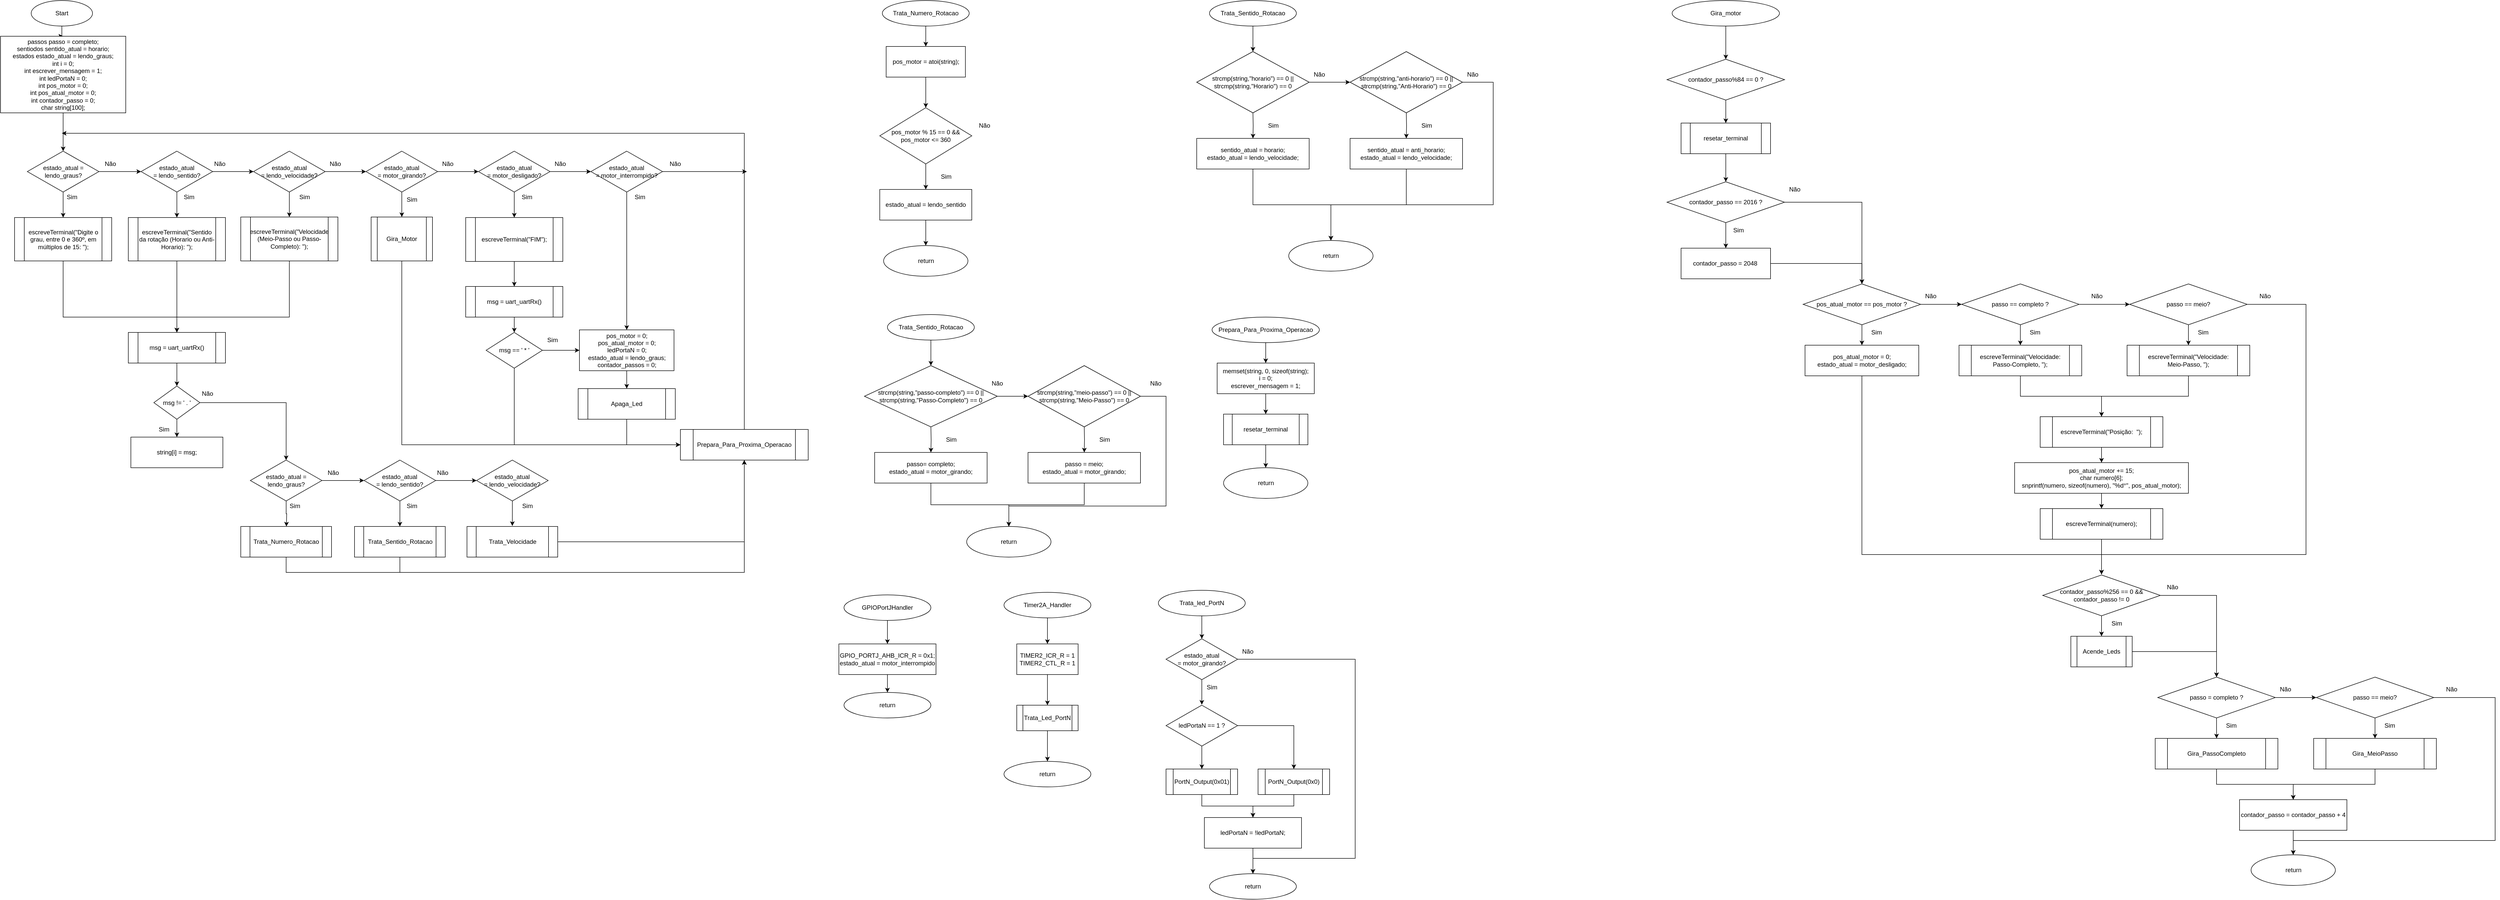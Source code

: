 <mxfile version="22.1.0" type="device">
  <diagram name="Página-1" id="-q08op6zAqQgA_jON4IM">
    <mxGraphModel dx="4097" dy="2166" grid="1" gridSize="10" guides="1" tooltips="1" connect="1" arrows="1" fold="1" page="1" pageScale="1" pageWidth="827" pageHeight="1169" math="0" shadow="0">
      <root>
        <mxCell id="0" />
        <mxCell id="1" parent="0" />
        <mxCell id="anslFAC0SlzDKVQuLz5E-30" value="" style="edgeStyle=orthogonalEdgeStyle;rounded=0;orthogonalLoop=1;jettySize=auto;html=1;" parent="1" source="anslFAC0SlzDKVQuLz5E-1" target="anslFAC0SlzDKVQuLz5E-29" edge="1">
          <mxGeometry relative="1" as="geometry" />
        </mxCell>
        <mxCell id="anslFAC0SlzDKVQuLz5E-1" value="Start" style="ellipse;whiteSpace=wrap;html=1;" parent="1" vertex="1">
          <mxGeometry x="80" y="10" width="120" height="50" as="geometry" />
        </mxCell>
        <mxCell id="anslFAC0SlzDKVQuLz5E-7" value="" style="edgeStyle=orthogonalEdgeStyle;rounded=0;orthogonalLoop=1;jettySize=auto;html=1;" parent="1" source="anslFAC0SlzDKVQuLz5E-4" target="anslFAC0SlzDKVQuLz5E-6" edge="1">
          <mxGeometry relative="1" as="geometry" />
        </mxCell>
        <mxCell id="anslFAC0SlzDKVQuLz5E-24" value="" style="edgeStyle=orthogonalEdgeStyle;rounded=0;orthogonalLoop=1;jettySize=auto;html=1;" parent="1" source="anslFAC0SlzDKVQuLz5E-4" target="anslFAC0SlzDKVQuLz5E-23" edge="1">
          <mxGeometry relative="1" as="geometry" />
        </mxCell>
        <mxCell id="anslFAC0SlzDKVQuLz5E-4" value="estado_atual = lendo_graus?" style="rhombus;whiteSpace=wrap;html=1;" parent="1" vertex="1">
          <mxGeometry x="72.5" y="305" width="140" height="80" as="geometry" />
        </mxCell>
        <mxCell id="anslFAC0SlzDKVQuLz5E-9" value="" style="edgeStyle=orthogonalEdgeStyle;rounded=0;orthogonalLoop=1;jettySize=auto;html=1;" parent="1" source="anslFAC0SlzDKVQuLz5E-6" target="anslFAC0SlzDKVQuLz5E-8" edge="1">
          <mxGeometry relative="1" as="geometry" />
        </mxCell>
        <mxCell id="anslFAC0SlzDKVQuLz5E-54" value="" style="edgeStyle=orthogonalEdgeStyle;rounded=0;orthogonalLoop=1;jettySize=auto;html=1;" parent="1" source="anslFAC0SlzDKVQuLz5E-6" target="anslFAC0SlzDKVQuLz5E-53" edge="1">
          <mxGeometry relative="1" as="geometry" />
        </mxCell>
        <mxCell id="anslFAC0SlzDKVQuLz5E-6" value="estado_atual =&amp;nbsp;lendo_sentido&lt;span style=&quot;background-color: initial;&quot;&gt;?&lt;/span&gt;" style="rhombus;whiteSpace=wrap;html=1;" parent="1" vertex="1">
          <mxGeometry x="295" y="305" width="140" height="80" as="geometry" />
        </mxCell>
        <mxCell id="anslFAC0SlzDKVQuLz5E-11" value="" style="edgeStyle=orthogonalEdgeStyle;rounded=0;orthogonalLoop=1;jettySize=auto;html=1;" parent="1" source="anslFAC0SlzDKVQuLz5E-8" target="anslFAC0SlzDKVQuLz5E-10" edge="1">
          <mxGeometry relative="1" as="geometry" />
        </mxCell>
        <mxCell id="anslFAC0SlzDKVQuLz5E-61" value="" style="edgeStyle=orthogonalEdgeStyle;rounded=0;orthogonalLoop=1;jettySize=auto;html=1;" parent="1" source="anslFAC0SlzDKVQuLz5E-8" target="anslFAC0SlzDKVQuLz5E-60" edge="1">
          <mxGeometry relative="1" as="geometry" />
        </mxCell>
        <mxCell id="anslFAC0SlzDKVQuLz5E-8" value="estado_atual =&amp;nbsp;lendo_velocidade&lt;span style=&quot;background-color: initial;&quot;&gt;?&lt;/span&gt;" style="rhombus;whiteSpace=wrap;html=1;" parent="1" vertex="1">
          <mxGeometry x="515" y="305" width="140" height="80" as="geometry" />
        </mxCell>
        <mxCell id="anslFAC0SlzDKVQuLz5E-13" value="" style="edgeStyle=orthogonalEdgeStyle;rounded=0;orthogonalLoop=1;jettySize=auto;html=1;" parent="1" source="anslFAC0SlzDKVQuLz5E-10" target="anslFAC0SlzDKVQuLz5E-12" edge="1">
          <mxGeometry relative="1" as="geometry" />
        </mxCell>
        <mxCell id="anslFAC0SlzDKVQuLz5E-87" value="" style="edgeStyle=orthogonalEdgeStyle;rounded=0;orthogonalLoop=1;jettySize=auto;html=1;" parent="1" source="anslFAC0SlzDKVQuLz5E-10" target="anslFAC0SlzDKVQuLz5E-86" edge="1">
          <mxGeometry relative="1" as="geometry" />
        </mxCell>
        <mxCell id="anslFAC0SlzDKVQuLz5E-10" value="estado_atual =&amp;nbsp;motor_girando&lt;span style=&quot;background-color: initial;&quot;&gt;?&lt;/span&gt;" style="rhombus;whiteSpace=wrap;html=1;" parent="1" vertex="1">
          <mxGeometry x="735" y="305" width="140" height="80" as="geometry" />
        </mxCell>
        <mxCell id="anslFAC0SlzDKVQuLz5E-15" value="" style="edgeStyle=orthogonalEdgeStyle;rounded=0;orthogonalLoop=1;jettySize=auto;html=1;" parent="1" source="anslFAC0SlzDKVQuLz5E-12" edge="1">
          <mxGeometry relative="1" as="geometry">
            <mxPoint x="1175" y="345" as="targetPoint" />
          </mxGeometry>
        </mxCell>
        <mxCell id="anslFAC0SlzDKVQuLz5E-89" value="" style="edgeStyle=orthogonalEdgeStyle;rounded=0;orthogonalLoop=1;jettySize=auto;html=1;" parent="1" source="anslFAC0SlzDKVQuLz5E-12" target="anslFAC0SlzDKVQuLz5E-88" edge="1">
          <mxGeometry relative="1" as="geometry" />
        </mxCell>
        <mxCell id="anslFAC0SlzDKVQuLz5E-12" value="estado_atual =&amp;nbsp;motor_desligado&lt;span style=&quot;background-color: initial;&quot;&gt;?&lt;/span&gt;" style="rhombus;whiteSpace=wrap;html=1;" parent="1" vertex="1">
          <mxGeometry x="955" y="305" width="140" height="80" as="geometry" />
        </mxCell>
        <mxCell id="anslFAC0SlzDKVQuLz5E-98" style="edgeStyle=orthogonalEdgeStyle;rounded=0;orthogonalLoop=1;jettySize=auto;html=1;entryX=0.5;entryY=0;entryDx=0;entryDy=0;" parent="1" source="anslFAC0SlzDKVQuLz5E-14" target="anslFAC0SlzDKVQuLz5E-96" edge="1">
          <mxGeometry relative="1" as="geometry" />
        </mxCell>
        <mxCell id="anslFAC0SlzDKVQuLz5E-122" style="edgeStyle=orthogonalEdgeStyle;rounded=0;orthogonalLoop=1;jettySize=auto;html=1;" parent="1" source="anslFAC0SlzDKVQuLz5E-14" edge="1">
          <mxGeometry relative="1" as="geometry">
            <mxPoint x="1480" y="345" as="targetPoint" />
          </mxGeometry>
        </mxCell>
        <mxCell id="anslFAC0SlzDKVQuLz5E-14" value="estado_atual =&amp;nbsp;motor_interrompido&lt;span style=&quot;background-color: initial;&quot;&gt;?&lt;/span&gt;" style="rhombus;whiteSpace=wrap;html=1;" parent="1" vertex="1">
          <mxGeometry x="1175" y="305" width="140" height="80" as="geometry" />
        </mxCell>
        <mxCell id="anslFAC0SlzDKVQuLz5E-16" value="Não" style="text;html=1;strokeColor=none;fillColor=none;align=center;verticalAlign=middle;whiteSpace=wrap;rounded=0;" parent="1" vertex="1">
          <mxGeometry x="205" y="315" width="60" height="30" as="geometry" />
        </mxCell>
        <mxCell id="anslFAC0SlzDKVQuLz5E-17" value="Não" style="text;html=1;strokeColor=none;fillColor=none;align=center;verticalAlign=middle;whiteSpace=wrap;rounded=0;" parent="1" vertex="1">
          <mxGeometry x="419" y="315" width="60" height="30" as="geometry" />
        </mxCell>
        <mxCell id="anslFAC0SlzDKVQuLz5E-18" value="Não" style="text;html=1;strokeColor=none;fillColor=none;align=center;verticalAlign=middle;whiteSpace=wrap;rounded=0;" parent="1" vertex="1">
          <mxGeometry x="645" y="315" width="60" height="30" as="geometry" />
        </mxCell>
        <mxCell id="anslFAC0SlzDKVQuLz5E-19" value="Não" style="text;html=1;strokeColor=none;fillColor=none;align=center;verticalAlign=middle;whiteSpace=wrap;rounded=0;" parent="1" vertex="1">
          <mxGeometry x="865" y="315" width="60" height="30" as="geometry" />
        </mxCell>
        <mxCell id="anslFAC0SlzDKVQuLz5E-20" value="Não" style="text;html=1;strokeColor=none;fillColor=none;align=center;verticalAlign=middle;whiteSpace=wrap;rounded=0;" parent="1" vertex="1">
          <mxGeometry x="1085" y="315" width="60" height="30" as="geometry" />
        </mxCell>
        <mxCell id="anslFAC0SlzDKVQuLz5E-59" style="edgeStyle=orthogonalEdgeStyle;rounded=0;orthogonalLoop=1;jettySize=auto;html=1;" parent="1" source="anslFAC0SlzDKVQuLz5E-23" target="anslFAC0SlzDKVQuLz5E-35" edge="1">
          <mxGeometry relative="1" as="geometry">
            <Array as="points">
              <mxPoint x="142" y="630" />
              <mxPoint x="365" y="630" />
            </Array>
          </mxGeometry>
        </mxCell>
        <mxCell id="anslFAC0SlzDKVQuLz5E-23" value="escreveTerminal(&quot;Digite o grau, entre 0 e 360º, em múltiplos de 15: &quot;);" style="shape=process;whiteSpace=wrap;html=1;backgroundOutline=1;" parent="1" vertex="1">
          <mxGeometry x="47.5" y="435" width="190" height="85" as="geometry" />
        </mxCell>
        <mxCell id="anslFAC0SlzDKVQuLz5E-28" value="" style="edgeStyle=orthogonalEdgeStyle;rounded=0;orthogonalLoop=1;jettySize=auto;html=1;" parent="1" source="anslFAC0SlzDKVQuLz5E-25" target="anslFAC0SlzDKVQuLz5E-27" edge="1">
          <mxGeometry relative="1" as="geometry" />
        </mxCell>
        <mxCell id="anslFAC0SlzDKVQuLz5E-64" value="" style="edgeStyle=orthogonalEdgeStyle;rounded=0;orthogonalLoop=1;jettySize=auto;html=1;entryX=0.5;entryY=0;entryDx=0;entryDy=0;" parent="1" source="anslFAC0SlzDKVQuLz5E-25" target="anslFAC0SlzDKVQuLz5E-69" edge="1">
          <mxGeometry relative="1" as="geometry">
            <mxPoint x="530.0" y="827.5" as="targetPoint" />
          </mxGeometry>
        </mxCell>
        <mxCell id="anslFAC0SlzDKVQuLz5E-25" value="msg != &#39; . &#39;" style="rhombus;whiteSpace=wrap;html=1;" parent="1" vertex="1">
          <mxGeometry x="320" y="765" width="90" height="65" as="geometry" />
        </mxCell>
        <mxCell id="anslFAC0SlzDKVQuLz5E-27" value="string[i] = msg;" style="whiteSpace=wrap;html=1;" parent="1" vertex="1">
          <mxGeometry x="275" y="865" width="180" height="60" as="geometry" />
        </mxCell>
        <mxCell id="anslFAC0SlzDKVQuLz5E-31" value="" style="edgeStyle=orthogonalEdgeStyle;rounded=0;orthogonalLoop=1;jettySize=auto;html=1;" parent="1" source="anslFAC0SlzDKVQuLz5E-29" target="anslFAC0SlzDKVQuLz5E-4" edge="1">
          <mxGeometry relative="1" as="geometry" />
        </mxCell>
        <mxCell id="anslFAC0SlzDKVQuLz5E-29" value="passos passo = completo;&lt;br&gt;sentiodos sentido_atual = horario;&lt;br&gt;estados estado_atual = lendo_graus;&lt;br&gt;int i = 0;&lt;br&gt;int escrever_mensagem = 1; &lt;br&gt;int ledPortaN = 0; &lt;br&gt;int pos_motor = 0; &lt;br&gt;int pos_atual_motor = 0; &lt;br&gt;int contador_passo = 0;&lt;br&gt;char string[100];" style="whiteSpace=wrap;html=1;" parent="1" vertex="1">
          <mxGeometry x="20" y="80" width="245" height="150" as="geometry" />
        </mxCell>
        <mxCell id="anslFAC0SlzDKVQuLz5E-37" value="" style="edgeStyle=orthogonalEdgeStyle;rounded=0;orthogonalLoop=1;jettySize=auto;html=1;" parent="1" source="anslFAC0SlzDKVQuLz5E-35" target="anslFAC0SlzDKVQuLz5E-25" edge="1">
          <mxGeometry relative="1" as="geometry" />
        </mxCell>
        <mxCell id="anslFAC0SlzDKVQuLz5E-35" value="msg = uart_uartRx()" style="shape=process;whiteSpace=wrap;html=1;backgroundOutline=1;" parent="1" vertex="1">
          <mxGeometry x="270" y="660" width="190" height="60" as="geometry" />
        </mxCell>
        <mxCell id="anslFAC0SlzDKVQuLz5E-38" value="Não" style="text;html=1;strokeColor=none;fillColor=none;align=center;verticalAlign=middle;whiteSpace=wrap;rounded=0;" parent="1" vertex="1">
          <mxGeometry x="395" y="765" width="60" height="30" as="geometry" />
        </mxCell>
        <mxCell id="anslFAC0SlzDKVQuLz5E-39" value="Sim" style="text;html=1;strokeColor=none;fillColor=none;align=center;verticalAlign=middle;whiteSpace=wrap;rounded=0;" parent="1" vertex="1">
          <mxGeometry x="310" y="835" width="60" height="30" as="geometry" />
        </mxCell>
        <mxCell id="anslFAC0SlzDKVQuLz5E-40" value="Sim" style="text;html=1;strokeColor=none;fillColor=none;align=center;verticalAlign=middle;whiteSpace=wrap;rounded=0;" parent="1" vertex="1">
          <mxGeometry x="130" y="380" width="60" height="30" as="geometry" />
        </mxCell>
        <mxCell id="anslFAC0SlzDKVQuLz5E-58" value="" style="edgeStyle=orthogonalEdgeStyle;rounded=0;orthogonalLoop=1;jettySize=auto;html=1;" parent="1" source="anslFAC0SlzDKVQuLz5E-53" target="anslFAC0SlzDKVQuLz5E-35" edge="1">
          <mxGeometry relative="1" as="geometry" />
        </mxCell>
        <mxCell id="anslFAC0SlzDKVQuLz5E-53" value="escreveTerminal(&quot;Sentido da rotação (Horario ou Anti-Horario): &quot;);" style="shape=process;whiteSpace=wrap;html=1;backgroundOutline=1;" parent="1" vertex="1">
          <mxGeometry x="270" y="435" width="190" height="85" as="geometry" />
        </mxCell>
        <mxCell id="anslFAC0SlzDKVQuLz5E-62" style="edgeStyle=orthogonalEdgeStyle;rounded=0;orthogonalLoop=1;jettySize=auto;html=1;entryX=0.5;entryY=0;entryDx=0;entryDy=0;" parent="1" source="anslFAC0SlzDKVQuLz5E-60" target="anslFAC0SlzDKVQuLz5E-35" edge="1">
          <mxGeometry relative="1" as="geometry">
            <Array as="points">
              <mxPoint x="585" y="630" />
              <mxPoint x="365" y="630" />
            </Array>
          </mxGeometry>
        </mxCell>
        <mxCell id="anslFAC0SlzDKVQuLz5E-60" value="escreveTerminal(&quot;Velocidade (Meio-Passo ou Passo-Completo): &quot;);" style="shape=process;whiteSpace=wrap;html=1;backgroundOutline=1;" parent="1" vertex="1">
          <mxGeometry x="490" y="434" width="190" height="86" as="geometry" />
        </mxCell>
        <mxCell id="anslFAC0SlzDKVQuLz5E-65" value="Sim" style="text;html=1;strokeColor=none;fillColor=none;align=center;verticalAlign=middle;whiteSpace=wrap;rounded=0;" parent="1" vertex="1">
          <mxGeometry x="359" y="380" width="60" height="30" as="geometry" />
        </mxCell>
        <mxCell id="anslFAC0SlzDKVQuLz5E-66" value="Sim" style="text;html=1;strokeColor=none;fillColor=none;align=center;verticalAlign=middle;whiteSpace=wrap;rounded=0;" parent="1" vertex="1">
          <mxGeometry x="585" y="380" width="60" height="30" as="geometry" />
        </mxCell>
        <mxCell id="anslFAC0SlzDKVQuLz5E-67" value="" style="edgeStyle=orthogonalEdgeStyle;rounded=0;orthogonalLoop=1;jettySize=auto;html=1;" parent="1" source="anslFAC0SlzDKVQuLz5E-69" target="anslFAC0SlzDKVQuLz5E-72" edge="1">
          <mxGeometry relative="1" as="geometry" />
        </mxCell>
        <mxCell id="anslFAC0SlzDKVQuLz5E-68" value="" style="edgeStyle=orthogonalEdgeStyle;rounded=0;orthogonalLoop=1;jettySize=auto;html=1;" parent="1" source="anslFAC0SlzDKVQuLz5E-69" edge="1">
          <mxGeometry relative="1" as="geometry">
            <mxPoint x="579.25" y="1040" as="targetPoint" />
          </mxGeometry>
        </mxCell>
        <mxCell id="anslFAC0SlzDKVQuLz5E-69" value="estado_atual = lendo_graus?" style="rhombus;whiteSpace=wrap;html=1;" parent="1" vertex="1">
          <mxGeometry x="508.75" y="910" width="140" height="80" as="geometry" />
        </mxCell>
        <mxCell id="anslFAC0SlzDKVQuLz5E-70" value="" style="edgeStyle=orthogonalEdgeStyle;rounded=0;orthogonalLoop=1;jettySize=auto;html=1;" parent="1" source="anslFAC0SlzDKVQuLz5E-72" target="anslFAC0SlzDKVQuLz5E-75" edge="1">
          <mxGeometry relative="1" as="geometry" />
        </mxCell>
        <mxCell id="anslFAC0SlzDKVQuLz5E-71" value="" style="edgeStyle=orthogonalEdgeStyle;rounded=0;orthogonalLoop=1;jettySize=auto;html=1;" parent="1" source="anslFAC0SlzDKVQuLz5E-72" edge="1">
          <mxGeometry relative="1" as="geometry">
            <mxPoint x="801.25" y="1040" as="targetPoint" />
          </mxGeometry>
        </mxCell>
        <mxCell id="anslFAC0SlzDKVQuLz5E-72" value="estado_atual =&amp;nbsp;lendo_sentido&lt;span style=&quot;background-color: initial;&quot;&gt;?&lt;/span&gt;" style="rhombus;whiteSpace=wrap;html=1;" parent="1" vertex="1">
          <mxGeometry x="731.25" y="910" width="140" height="80" as="geometry" />
        </mxCell>
        <mxCell id="anslFAC0SlzDKVQuLz5E-74" value="" style="edgeStyle=orthogonalEdgeStyle;rounded=0;orthogonalLoop=1;jettySize=auto;html=1;" parent="1" source="anslFAC0SlzDKVQuLz5E-75" edge="1">
          <mxGeometry relative="1" as="geometry">
            <mxPoint x="1021.25" y="1039" as="targetPoint" />
          </mxGeometry>
        </mxCell>
        <mxCell id="anslFAC0SlzDKVQuLz5E-75" value="estado_atual =&amp;nbsp;lendo_velocidade&lt;span style=&quot;background-color: initial;&quot;&gt;?&lt;/span&gt;" style="rhombus;whiteSpace=wrap;html=1;" parent="1" vertex="1">
          <mxGeometry x="951.25" y="910" width="140" height="80" as="geometry" />
        </mxCell>
        <mxCell id="anslFAC0SlzDKVQuLz5E-76" value="Não" style="text;html=1;strokeColor=none;fillColor=none;align=center;verticalAlign=middle;whiteSpace=wrap;rounded=0;" parent="1" vertex="1">
          <mxGeometry x="641.25" y="920" width="60" height="30" as="geometry" />
        </mxCell>
        <mxCell id="anslFAC0SlzDKVQuLz5E-77" value="Não" style="text;html=1;strokeColor=none;fillColor=none;align=center;verticalAlign=middle;whiteSpace=wrap;rounded=0;" parent="1" vertex="1">
          <mxGeometry x="855.25" y="920" width="60" height="30" as="geometry" />
        </mxCell>
        <mxCell id="anslFAC0SlzDKVQuLz5E-79" value="Sim" style="text;html=1;strokeColor=none;fillColor=none;align=center;verticalAlign=middle;whiteSpace=wrap;rounded=0;" parent="1" vertex="1">
          <mxGeometry x="566.25" y="985" width="60" height="30" as="geometry" />
        </mxCell>
        <mxCell id="anslFAC0SlzDKVQuLz5E-80" value="Sim" style="text;html=1;strokeColor=none;fillColor=none;align=center;verticalAlign=middle;whiteSpace=wrap;rounded=0;" parent="1" vertex="1">
          <mxGeometry x="795.25" y="985" width="60" height="30" as="geometry" />
        </mxCell>
        <mxCell id="anslFAC0SlzDKVQuLz5E-81" value="Sim" style="text;html=1;strokeColor=none;fillColor=none;align=center;verticalAlign=middle;whiteSpace=wrap;rounded=0;" parent="1" vertex="1">
          <mxGeometry x="1021.25" y="985" width="60" height="30" as="geometry" />
        </mxCell>
        <mxCell id="anslFAC0SlzDKVQuLz5E-109" style="edgeStyle=orthogonalEdgeStyle;rounded=0;orthogonalLoop=1;jettySize=auto;html=1;entryX=0.5;entryY=1;entryDx=0;entryDy=0;" parent="1" source="anslFAC0SlzDKVQuLz5E-83" target="anslFAC0SlzDKVQuLz5E-101" edge="1">
          <mxGeometry relative="1" as="geometry">
            <Array as="points">
              <mxPoint x="579" y="1130" />
              <mxPoint x="1475" y="1130" />
            </Array>
          </mxGeometry>
        </mxCell>
        <mxCell id="anslFAC0SlzDKVQuLz5E-83" value="Trata_Numero_Rotacao" style="shape=process;whiteSpace=wrap;html=1;backgroundOutline=1;" parent="1" vertex="1">
          <mxGeometry x="490" y="1040" width="177.5" height="60" as="geometry" />
        </mxCell>
        <mxCell id="anslFAC0SlzDKVQuLz5E-107" style="edgeStyle=orthogonalEdgeStyle;rounded=0;orthogonalLoop=1;jettySize=auto;html=1;entryX=0.5;entryY=1;entryDx=0;entryDy=0;" parent="1" source="anslFAC0SlzDKVQuLz5E-84" target="anslFAC0SlzDKVQuLz5E-101" edge="1">
          <mxGeometry relative="1" as="geometry">
            <Array as="points">
              <mxPoint x="801" y="1130" />
              <mxPoint x="1475" y="1130" />
            </Array>
          </mxGeometry>
        </mxCell>
        <mxCell id="anslFAC0SlzDKVQuLz5E-84" value="Trata_Sentido_Rotacao" style="shape=process;whiteSpace=wrap;html=1;backgroundOutline=1;" parent="1" vertex="1">
          <mxGeometry x="712.5" y="1040" width="177.5" height="60" as="geometry" />
        </mxCell>
        <mxCell id="anslFAC0SlzDKVQuLz5E-106" style="edgeStyle=orthogonalEdgeStyle;rounded=0;orthogonalLoop=1;jettySize=auto;html=1;entryX=0.5;entryY=1;entryDx=0;entryDy=0;" parent="1" source="anslFAC0SlzDKVQuLz5E-85" target="anslFAC0SlzDKVQuLz5E-101" edge="1">
          <mxGeometry relative="1" as="geometry">
            <Array as="points">
              <mxPoint x="1475" y="1070" />
            </Array>
          </mxGeometry>
        </mxCell>
        <mxCell id="anslFAC0SlzDKVQuLz5E-85" value="Trata_Velocidade" style="shape=process;whiteSpace=wrap;html=1;backgroundOutline=1;" parent="1" vertex="1">
          <mxGeometry x="932.5" y="1040" width="177.5" height="60" as="geometry" />
        </mxCell>
        <mxCell id="anslFAC0SlzDKVQuLz5E-165" style="edgeStyle=orthogonalEdgeStyle;rounded=0;orthogonalLoop=1;jettySize=auto;html=1;entryX=0;entryY=0.5;entryDx=0;entryDy=0;" parent="1" source="anslFAC0SlzDKVQuLz5E-86" target="anslFAC0SlzDKVQuLz5E-101" edge="1">
          <mxGeometry relative="1" as="geometry">
            <Array as="points">
              <mxPoint x="805" y="880" />
            </Array>
          </mxGeometry>
        </mxCell>
        <mxCell id="anslFAC0SlzDKVQuLz5E-86" value="Gira_Motor" style="shape=process;whiteSpace=wrap;html=1;backgroundOutline=1;" parent="1" vertex="1">
          <mxGeometry x="745" y="434" width="120" height="86" as="geometry" />
        </mxCell>
        <mxCell id="anslFAC0SlzDKVQuLz5E-91" value="" style="edgeStyle=orthogonalEdgeStyle;rounded=0;orthogonalLoop=1;jettySize=auto;html=1;entryX=0.5;entryY=0;entryDx=0;entryDy=0;" parent="1" source="anslFAC0SlzDKVQuLz5E-88" target="anslFAC0SlzDKVQuLz5E-92" edge="1">
          <mxGeometry relative="1" as="geometry">
            <mxPoint x="1025.0" y="560" as="targetPoint" />
          </mxGeometry>
        </mxCell>
        <mxCell id="anslFAC0SlzDKVQuLz5E-88" value="escreveTerminal(&quot;FIM&quot;);" style="shape=process;whiteSpace=wrap;html=1;backgroundOutline=1;" parent="1" vertex="1">
          <mxGeometry x="930" y="435" width="190" height="86" as="geometry" />
        </mxCell>
        <mxCell id="anslFAC0SlzDKVQuLz5E-95" value="" style="edgeStyle=orthogonalEdgeStyle;rounded=0;orthogonalLoop=1;jettySize=auto;html=1;" parent="1" source="anslFAC0SlzDKVQuLz5E-92" target="anslFAC0SlzDKVQuLz5E-94" edge="1">
          <mxGeometry relative="1" as="geometry" />
        </mxCell>
        <mxCell id="anslFAC0SlzDKVQuLz5E-92" value="msg = uart_uartRx()" style="shape=process;whiteSpace=wrap;html=1;backgroundOutline=1;" parent="1" vertex="1">
          <mxGeometry x="930" y="570" width="190" height="60" as="geometry" />
        </mxCell>
        <mxCell id="anslFAC0SlzDKVQuLz5E-97" value="" style="edgeStyle=orthogonalEdgeStyle;rounded=0;orthogonalLoop=1;jettySize=auto;html=1;" parent="1" source="anslFAC0SlzDKVQuLz5E-94" target="anslFAC0SlzDKVQuLz5E-96" edge="1">
          <mxGeometry relative="1" as="geometry" />
        </mxCell>
        <mxCell id="anslFAC0SlzDKVQuLz5E-164" style="edgeStyle=orthogonalEdgeStyle;rounded=0;orthogonalLoop=1;jettySize=auto;html=1;entryX=0;entryY=0.5;entryDx=0;entryDy=0;" parent="1" source="anslFAC0SlzDKVQuLz5E-94" target="anslFAC0SlzDKVQuLz5E-101" edge="1">
          <mxGeometry relative="1" as="geometry">
            <Array as="points">
              <mxPoint x="1025" y="880" />
            </Array>
          </mxGeometry>
        </mxCell>
        <mxCell id="anslFAC0SlzDKVQuLz5E-94" value="msg == &#39; * &#39;" style="rhombus;whiteSpace=wrap;html=1;" parent="1" vertex="1">
          <mxGeometry x="970" y="660" width="110" height="70" as="geometry" />
        </mxCell>
        <mxCell id="anslFAC0SlzDKVQuLz5E-100" value="" style="edgeStyle=orthogonalEdgeStyle;rounded=0;orthogonalLoop=1;jettySize=auto;html=1;" parent="1" source="anslFAC0SlzDKVQuLz5E-96" target="anslFAC0SlzDKVQuLz5E-99" edge="1">
          <mxGeometry relative="1" as="geometry" />
        </mxCell>
        <mxCell id="anslFAC0SlzDKVQuLz5E-96" value="pos_motor = 0;&lt;br&gt;pos_atual_motor = 0;&lt;br&gt;ledPortaN = 0;&lt;br&gt;estado_atual = lendo_graus;&lt;br&gt;contador_passos = 0;" style="whiteSpace=wrap;html=1;" parent="1" vertex="1">
          <mxGeometry x="1152.5" y="655" width="185" height="80" as="geometry" />
        </mxCell>
        <mxCell id="anslFAC0SlzDKVQuLz5E-102" value="" style="edgeStyle=orthogonalEdgeStyle;rounded=0;orthogonalLoop=1;jettySize=auto;html=1;" parent="1" source="anslFAC0SlzDKVQuLz5E-99" target="anslFAC0SlzDKVQuLz5E-101" edge="1">
          <mxGeometry relative="1" as="geometry">
            <Array as="points">
              <mxPoint x="1245" y="880" />
            </Array>
          </mxGeometry>
        </mxCell>
        <mxCell id="anslFAC0SlzDKVQuLz5E-99" value="Apaga_Led" style="shape=process;whiteSpace=wrap;html=1;backgroundOutline=1;" parent="1" vertex="1">
          <mxGeometry x="1150" y="770" width="190" height="60" as="geometry" />
        </mxCell>
        <mxCell id="anslFAC0SlzDKVQuLz5E-105" style="edgeStyle=orthogonalEdgeStyle;rounded=0;orthogonalLoop=1;jettySize=auto;html=1;exitX=0.5;exitY=0;exitDx=0;exitDy=0;" parent="1" source="anslFAC0SlzDKVQuLz5E-101" edge="1">
          <mxGeometry relative="1" as="geometry">
            <mxPoint x="140" y="270" as="targetPoint" />
            <Array as="points">
              <mxPoint x="1475" y="270" />
            </Array>
          </mxGeometry>
        </mxCell>
        <mxCell id="anslFAC0SlzDKVQuLz5E-101" value="Prepara_Para_Proxima_Operacao" style="shape=process;whiteSpace=wrap;html=1;backgroundOutline=1;" parent="1" vertex="1">
          <mxGeometry x="1350" y="850" width="250" height="60" as="geometry" />
        </mxCell>
        <mxCell id="anslFAC0SlzDKVQuLz5E-118" value="" style="edgeStyle=orthogonalEdgeStyle;rounded=0;orthogonalLoop=1;jettySize=auto;html=1;" parent="1" source="anslFAC0SlzDKVQuLz5E-110" target="anslFAC0SlzDKVQuLz5E-117" edge="1">
          <mxGeometry relative="1" as="geometry" />
        </mxCell>
        <mxCell id="anslFAC0SlzDKVQuLz5E-110" value="Trata_Numero_Rotacao" style="ellipse;whiteSpace=wrap;html=1;" parent="1" vertex="1">
          <mxGeometry x="1745" y="10" width="170" height="50" as="geometry" />
        </mxCell>
        <mxCell id="anslFAC0SlzDKVQuLz5E-112" value="Sim" style="text;html=1;strokeColor=none;fillColor=none;align=center;verticalAlign=middle;whiteSpace=wrap;rounded=0;" parent="1" vertex="1">
          <mxGeometry x="795.25" y="385" width="60" height="30" as="geometry" />
        </mxCell>
        <mxCell id="anslFAC0SlzDKVQuLz5E-113" value="Sim" style="text;html=1;strokeColor=none;fillColor=none;align=center;verticalAlign=middle;whiteSpace=wrap;rounded=0;" parent="1" vertex="1">
          <mxGeometry x="1020" y="380" width="60" height="30" as="geometry" />
        </mxCell>
        <mxCell id="anslFAC0SlzDKVQuLz5E-114" value="Sim" style="text;html=1;strokeColor=none;fillColor=none;align=center;verticalAlign=middle;whiteSpace=wrap;rounded=0;" parent="1" vertex="1">
          <mxGeometry x="1070" y="660" width="60" height="30" as="geometry" />
        </mxCell>
        <mxCell id="anslFAC0SlzDKVQuLz5E-131" style="edgeStyle=orthogonalEdgeStyle;rounded=0;orthogonalLoop=1;jettySize=auto;html=1;entryX=0.5;entryY=0;entryDx=0;entryDy=0;" parent="1" source="anslFAC0SlzDKVQuLz5E-117" target="anslFAC0SlzDKVQuLz5E-126" edge="1">
          <mxGeometry relative="1" as="geometry" />
        </mxCell>
        <mxCell id="anslFAC0SlzDKVQuLz5E-117" value="pos_motor = atoi(string);" style="whiteSpace=wrap;html=1;" parent="1" vertex="1">
          <mxGeometry x="1752.5" y="100" width="155" height="60" as="geometry" />
        </mxCell>
        <mxCell id="anslFAC0SlzDKVQuLz5E-119" value="Sim" style="text;html=1;strokeColor=none;fillColor=none;align=center;verticalAlign=middle;whiteSpace=wrap;rounded=0;" parent="1" vertex="1">
          <mxGeometry x="1241" y="380" width="60" height="30" as="geometry" />
        </mxCell>
        <mxCell id="anslFAC0SlzDKVQuLz5E-123" value="Não" style="text;html=1;strokeColor=none;fillColor=none;align=center;verticalAlign=middle;whiteSpace=wrap;rounded=0;" parent="1" vertex="1">
          <mxGeometry x="1310" y="315" width="60" height="30" as="geometry" />
        </mxCell>
        <mxCell id="anslFAC0SlzDKVQuLz5E-135" value="" style="edgeStyle=orthogonalEdgeStyle;rounded=0;orthogonalLoop=1;jettySize=auto;html=1;" parent="1" source="anslFAC0SlzDKVQuLz5E-126" target="anslFAC0SlzDKVQuLz5E-134" edge="1">
          <mxGeometry relative="1" as="geometry" />
        </mxCell>
        <mxCell id="anslFAC0SlzDKVQuLz5E-126" value="pos_motor % 15 == 0 &amp;amp;&amp;amp; pos_motor &amp;lt;= 360" style="rhombus;whiteSpace=wrap;html=1;" parent="1" vertex="1">
          <mxGeometry x="1740" y="220" width="180" height="110" as="geometry" />
        </mxCell>
        <mxCell id="anslFAC0SlzDKVQuLz5E-127" value="Não" style="text;html=1;strokeColor=none;fillColor=none;align=center;verticalAlign=middle;whiteSpace=wrap;rounded=0;" parent="1" vertex="1">
          <mxGeometry x="1915" y="240" width="60" height="30" as="geometry" />
        </mxCell>
        <mxCell id="anslFAC0SlzDKVQuLz5E-128" value="Sim" style="text;html=1;strokeColor=none;fillColor=none;align=center;verticalAlign=middle;whiteSpace=wrap;rounded=0;" parent="1" vertex="1">
          <mxGeometry x="1840" y="340" width="60" height="30" as="geometry" />
        </mxCell>
        <mxCell id="anslFAC0SlzDKVQuLz5E-169" value="" style="edgeStyle=orthogonalEdgeStyle;rounded=0;orthogonalLoop=1;jettySize=auto;html=1;" parent="1" source="anslFAC0SlzDKVQuLz5E-134" target="anslFAC0SlzDKVQuLz5E-168" edge="1">
          <mxGeometry relative="1" as="geometry" />
        </mxCell>
        <mxCell id="anslFAC0SlzDKVQuLz5E-134" value="estado_atual = lendo_sentido" style="whiteSpace=wrap;html=1;" parent="1" vertex="1">
          <mxGeometry x="1740" y="380" width="180" height="60" as="geometry" />
        </mxCell>
        <mxCell id="anslFAC0SlzDKVQuLz5E-151" value="" style="edgeStyle=orthogonalEdgeStyle;rounded=0;orthogonalLoop=1;jettySize=auto;html=1;" parent="1" source="anslFAC0SlzDKVQuLz5E-140" target="anslFAC0SlzDKVQuLz5E-145" edge="1">
          <mxGeometry relative="1" as="geometry" />
        </mxCell>
        <mxCell id="anslFAC0SlzDKVQuLz5E-140" value="Trata_Sentido_Rotacao" style="ellipse;whiteSpace=wrap;html=1;" parent="1" vertex="1">
          <mxGeometry x="2385" y="10" width="170" height="50" as="geometry" />
        </mxCell>
        <mxCell id="anslFAC0SlzDKVQuLz5E-153" value="" style="edgeStyle=orthogonalEdgeStyle;rounded=0;orthogonalLoop=1;jettySize=auto;html=1;" parent="1" source="anslFAC0SlzDKVQuLz5E-145" target="anslFAC0SlzDKVQuLz5E-152" edge="1">
          <mxGeometry relative="1" as="geometry" />
        </mxCell>
        <mxCell id="anslFAC0SlzDKVQuLz5E-145" value="strcmp(string,&quot;horario&quot;) == 0 || strcmp(string,&quot;Horario&quot;) == 0" style="rhombus;whiteSpace=wrap;html=1;" parent="1" vertex="1">
          <mxGeometry x="2360" y="110" width="220" height="120" as="geometry" />
        </mxCell>
        <mxCell id="anslFAC0SlzDKVQuLz5E-146" value="Não" style="text;html=1;strokeColor=none;fillColor=none;align=center;verticalAlign=middle;whiteSpace=wrap;rounded=0;" parent="1" vertex="1">
          <mxGeometry x="2570" y="140" width="60" height="30" as="geometry" />
        </mxCell>
        <mxCell id="anslFAC0SlzDKVQuLz5E-191" style="edgeStyle=orthogonalEdgeStyle;rounded=0;orthogonalLoop=1;jettySize=auto;html=1;entryX=0.5;entryY=0;entryDx=0;entryDy=0;" parent="1" source="anslFAC0SlzDKVQuLz5E-152" target="anslFAC0SlzDKVQuLz5E-170" edge="1">
          <mxGeometry relative="1" as="geometry">
            <Array as="points">
              <mxPoint x="2940" y="170" />
              <mxPoint x="2940" y="410" />
              <mxPoint x="2622" y="410" />
            </Array>
          </mxGeometry>
        </mxCell>
        <mxCell id="anslFAC0SlzDKVQuLz5E-152" value="strcmp(string,&quot;anti-horario&quot;) == 0 || strcmp(string,&quot;Anti-Horario&quot;) == 0" style="rhombus;whiteSpace=wrap;html=1;" parent="1" vertex="1">
          <mxGeometry x="2660" y="110" width="220" height="120" as="geometry" />
        </mxCell>
        <mxCell id="anslFAC0SlzDKVQuLz5E-154" value="" style="edgeStyle=orthogonalEdgeStyle;rounded=0;orthogonalLoop=1;jettySize=auto;html=1;" parent="1" target="anslFAC0SlzDKVQuLz5E-157" edge="1">
          <mxGeometry relative="1" as="geometry">
            <mxPoint x="2470" y="230" as="sourcePoint" />
          </mxGeometry>
        </mxCell>
        <mxCell id="anslFAC0SlzDKVQuLz5E-155" value="Sim" style="text;html=1;strokeColor=none;fillColor=none;align=center;verticalAlign=middle;whiteSpace=wrap;rounded=0;" parent="1" vertex="1">
          <mxGeometry x="2480" y="240" width="60" height="30" as="geometry" />
        </mxCell>
        <mxCell id="anslFAC0SlzDKVQuLz5E-171" value="" style="edgeStyle=orthogonalEdgeStyle;rounded=0;orthogonalLoop=1;jettySize=auto;html=1;" parent="1" source="anslFAC0SlzDKVQuLz5E-157" target="anslFAC0SlzDKVQuLz5E-170" edge="1">
          <mxGeometry relative="1" as="geometry" />
        </mxCell>
        <mxCell id="anslFAC0SlzDKVQuLz5E-157" value="sentido_atual = horario;&lt;br&gt;estado_atual = lendo_velocidade;" style="whiteSpace=wrap;html=1;" parent="1" vertex="1">
          <mxGeometry x="2360" y="280" width="220" height="60" as="geometry" />
        </mxCell>
        <mxCell id="anslFAC0SlzDKVQuLz5E-159" value="" style="edgeStyle=orthogonalEdgeStyle;rounded=0;orthogonalLoop=1;jettySize=auto;html=1;" parent="1" target="anslFAC0SlzDKVQuLz5E-162" edge="1">
          <mxGeometry relative="1" as="geometry">
            <mxPoint x="2770" y="230" as="sourcePoint" />
          </mxGeometry>
        </mxCell>
        <mxCell id="anslFAC0SlzDKVQuLz5E-160" value="Sim" style="text;html=1;strokeColor=none;fillColor=none;align=center;verticalAlign=middle;whiteSpace=wrap;rounded=0;" parent="1" vertex="1">
          <mxGeometry x="2780" y="240" width="60" height="30" as="geometry" />
        </mxCell>
        <mxCell id="anslFAC0SlzDKVQuLz5E-173" style="edgeStyle=orthogonalEdgeStyle;rounded=0;orthogonalLoop=1;jettySize=auto;html=1;" parent="1" source="anslFAC0SlzDKVQuLz5E-162" target="anslFAC0SlzDKVQuLz5E-170" edge="1">
          <mxGeometry relative="1" as="geometry" />
        </mxCell>
        <mxCell id="anslFAC0SlzDKVQuLz5E-162" value="sentido_atual = anti_horario;&lt;br&gt;estado_atual = lendo_velocidade;" style="whiteSpace=wrap;html=1;" parent="1" vertex="1">
          <mxGeometry x="2660" y="280" width="220" height="60" as="geometry" />
        </mxCell>
        <mxCell id="anslFAC0SlzDKVQuLz5E-168" value="return" style="ellipse;whiteSpace=wrap;html=1;" parent="1" vertex="1">
          <mxGeometry x="1747.5" y="490" width="165" height="60" as="geometry" />
        </mxCell>
        <mxCell id="anslFAC0SlzDKVQuLz5E-170" value="return" style="ellipse;whiteSpace=wrap;html=1;" parent="1" vertex="1">
          <mxGeometry x="2540" y="480" width="165" height="60" as="geometry" />
        </mxCell>
        <mxCell id="anslFAC0SlzDKVQuLz5E-174" value="" style="edgeStyle=orthogonalEdgeStyle;rounded=0;orthogonalLoop=1;jettySize=auto;html=1;" parent="1" source="anslFAC0SlzDKVQuLz5E-175" target="anslFAC0SlzDKVQuLz5E-177" edge="1">
          <mxGeometry relative="1" as="geometry" />
        </mxCell>
        <mxCell id="anslFAC0SlzDKVQuLz5E-175" value="Trata_Sentido_Rotacao" style="ellipse;whiteSpace=wrap;html=1;" parent="1" vertex="1">
          <mxGeometry x="1755" y="625" width="170" height="50" as="geometry" />
        </mxCell>
        <mxCell id="anslFAC0SlzDKVQuLz5E-176" value="" style="edgeStyle=orthogonalEdgeStyle;rounded=0;orthogonalLoop=1;jettySize=auto;html=1;" parent="1" source="anslFAC0SlzDKVQuLz5E-177" target="anslFAC0SlzDKVQuLz5E-179" edge="1">
          <mxGeometry relative="1" as="geometry" />
        </mxCell>
        <mxCell id="anslFAC0SlzDKVQuLz5E-177" value="strcmp(string,&quot;passo-completo&lt;span style=&quot;background-color: initial;&quot;&gt;&quot;) == 0 || strcmp(string,&quot;Passo-Completo&quot;) == 0&lt;/span&gt;" style="rhombus;whiteSpace=wrap;html=1;" parent="1" vertex="1">
          <mxGeometry x="1710" y="725" width="260" height="120" as="geometry" />
        </mxCell>
        <mxCell id="anslFAC0SlzDKVQuLz5E-178" value="Não" style="text;html=1;strokeColor=none;fillColor=none;align=center;verticalAlign=middle;whiteSpace=wrap;rounded=0;" parent="1" vertex="1">
          <mxGeometry x="1940" y="745" width="60" height="30" as="geometry" />
        </mxCell>
        <mxCell id="anslFAC0SlzDKVQuLz5E-190" style="edgeStyle=orthogonalEdgeStyle;rounded=0;orthogonalLoop=1;jettySize=auto;html=1;entryX=0.5;entryY=0;entryDx=0;entryDy=0;" parent="1" source="anslFAC0SlzDKVQuLz5E-179" target="anslFAC0SlzDKVQuLz5E-188" edge="1">
          <mxGeometry relative="1" as="geometry">
            <Array as="points">
              <mxPoint x="2300" y="785" />
              <mxPoint x="2300" y="1000" />
              <mxPoint x="1993" y="1000" />
            </Array>
          </mxGeometry>
        </mxCell>
        <mxCell id="anslFAC0SlzDKVQuLz5E-179" value="strcmp(string,&quot;meio-passo&quot;) == 0 || strcmp(string,&quot;Meio-Passo&quot;) == 0" style="rhombus;whiteSpace=wrap;html=1;" parent="1" vertex="1">
          <mxGeometry x="2030" y="725" width="220" height="120" as="geometry" />
        </mxCell>
        <mxCell id="anslFAC0SlzDKVQuLz5E-180" value="" style="edgeStyle=orthogonalEdgeStyle;rounded=0;orthogonalLoop=1;jettySize=auto;html=1;" parent="1" target="anslFAC0SlzDKVQuLz5E-183" edge="1">
          <mxGeometry relative="1" as="geometry">
            <mxPoint x="1840" y="845" as="sourcePoint" />
          </mxGeometry>
        </mxCell>
        <mxCell id="anslFAC0SlzDKVQuLz5E-181" value="Sim" style="text;html=1;strokeColor=none;fillColor=none;align=center;verticalAlign=middle;whiteSpace=wrap;rounded=0;" parent="1" vertex="1">
          <mxGeometry x="1850" y="855" width="60" height="30" as="geometry" />
        </mxCell>
        <mxCell id="anslFAC0SlzDKVQuLz5E-182" value="" style="edgeStyle=orthogonalEdgeStyle;rounded=0;orthogonalLoop=1;jettySize=auto;html=1;" parent="1" source="anslFAC0SlzDKVQuLz5E-183" target="anslFAC0SlzDKVQuLz5E-188" edge="1">
          <mxGeometry relative="1" as="geometry" />
        </mxCell>
        <mxCell id="anslFAC0SlzDKVQuLz5E-183" value="passo= completo;&lt;br&gt;estado_atual = motor_girando;" style="whiteSpace=wrap;html=1;" parent="1" vertex="1">
          <mxGeometry x="1730" y="895" width="220" height="60" as="geometry" />
        </mxCell>
        <mxCell id="anslFAC0SlzDKVQuLz5E-184" value="" style="edgeStyle=orthogonalEdgeStyle;rounded=0;orthogonalLoop=1;jettySize=auto;html=1;" parent="1" target="anslFAC0SlzDKVQuLz5E-187" edge="1">
          <mxGeometry relative="1" as="geometry">
            <mxPoint x="2140" y="845" as="sourcePoint" />
          </mxGeometry>
        </mxCell>
        <mxCell id="anslFAC0SlzDKVQuLz5E-185" value="Sim" style="text;html=1;strokeColor=none;fillColor=none;align=center;verticalAlign=middle;whiteSpace=wrap;rounded=0;" parent="1" vertex="1">
          <mxGeometry x="2150" y="855" width="60" height="30" as="geometry" />
        </mxCell>
        <mxCell id="anslFAC0SlzDKVQuLz5E-186" style="edgeStyle=orthogonalEdgeStyle;rounded=0;orthogonalLoop=1;jettySize=auto;html=1;" parent="1" source="anslFAC0SlzDKVQuLz5E-187" target="anslFAC0SlzDKVQuLz5E-188" edge="1">
          <mxGeometry relative="1" as="geometry" />
        </mxCell>
        <mxCell id="anslFAC0SlzDKVQuLz5E-187" value="passo = meio;&lt;br&gt;estado_atual = motor_girando;" style="whiteSpace=wrap;html=1;" parent="1" vertex="1">
          <mxGeometry x="2030" y="895" width="220" height="60" as="geometry" />
        </mxCell>
        <mxCell id="anslFAC0SlzDKVQuLz5E-188" value="return" style="ellipse;whiteSpace=wrap;html=1;" parent="1" vertex="1">
          <mxGeometry x="1910" y="1040" width="165" height="60" as="geometry" />
        </mxCell>
        <mxCell id="anslFAC0SlzDKVQuLz5E-189" value="Não" style="text;html=1;strokeColor=none;fillColor=none;align=center;verticalAlign=middle;whiteSpace=wrap;rounded=0;" parent="1" vertex="1">
          <mxGeometry x="2250" y="745" width="60" height="30" as="geometry" />
        </mxCell>
        <mxCell id="anslFAC0SlzDKVQuLz5E-192" value="Não" style="text;html=1;strokeColor=none;fillColor=none;align=center;verticalAlign=middle;whiteSpace=wrap;rounded=0;" parent="1" vertex="1">
          <mxGeometry x="2870" y="140" width="60" height="30" as="geometry" />
        </mxCell>
        <mxCell id="anslFAC0SlzDKVQuLz5E-195" value="" style="edgeStyle=orthogonalEdgeStyle;rounded=0;orthogonalLoop=1;jettySize=auto;html=1;" parent="1" source="anslFAC0SlzDKVQuLz5E-193" target="anslFAC0SlzDKVQuLz5E-194" edge="1">
          <mxGeometry relative="1" as="geometry" />
        </mxCell>
        <mxCell id="anslFAC0SlzDKVQuLz5E-193" value="Prepara_Para_Proxima_Operacao" style="ellipse;whiteSpace=wrap;html=1;" parent="1" vertex="1">
          <mxGeometry x="2390" y="630" width="210" height="50" as="geometry" />
        </mxCell>
        <mxCell id="ajSUaJhlVkWK21PzNUNe-4" value="" style="edgeStyle=orthogonalEdgeStyle;rounded=0;orthogonalLoop=1;jettySize=auto;html=1;" edge="1" parent="1" source="anslFAC0SlzDKVQuLz5E-194" target="ajSUaJhlVkWK21PzNUNe-3">
          <mxGeometry relative="1" as="geometry" />
        </mxCell>
        <mxCell id="anslFAC0SlzDKVQuLz5E-194" value="memset(string, 0, sizeof(string);&lt;br&gt;i = 0;&lt;br&gt;escrever_mensagem = 1;&lt;br&gt;" style="whiteSpace=wrap;html=1;" parent="1" vertex="1">
          <mxGeometry x="2400" y="720" width="190" height="60" as="geometry" />
        </mxCell>
        <mxCell id="anslFAC0SlzDKVQuLz5E-196" value="return" style="ellipse;whiteSpace=wrap;html=1;" parent="1" vertex="1">
          <mxGeometry x="2412.5" y="925" width="165" height="60" as="geometry" />
        </mxCell>
        <mxCell id="anslFAC0SlzDKVQuLz5E-200" value="" style="edgeStyle=orthogonalEdgeStyle;rounded=0;orthogonalLoop=1;jettySize=auto;html=1;" parent="1" source="anslFAC0SlzDKVQuLz5E-198" target="anslFAC0SlzDKVQuLz5E-199" edge="1">
          <mxGeometry relative="1" as="geometry" />
        </mxCell>
        <mxCell id="anslFAC0SlzDKVQuLz5E-198" value="Gira_motor" style="ellipse;whiteSpace=wrap;html=1;" parent="1" vertex="1">
          <mxGeometry x="3290" y="10" width="210" height="50" as="geometry" />
        </mxCell>
        <mxCell id="anslFAC0SlzDKVQuLz5E-202" value="" style="edgeStyle=orthogonalEdgeStyle;rounded=0;orthogonalLoop=1;jettySize=auto;html=1;" parent="1" source="anslFAC0SlzDKVQuLz5E-199" target="anslFAC0SlzDKVQuLz5E-201" edge="1">
          <mxGeometry relative="1" as="geometry" />
        </mxCell>
        <mxCell id="anslFAC0SlzDKVQuLz5E-199" value="contador_passo%84 == 0 ?" style="rhombus;whiteSpace=wrap;html=1;" parent="1" vertex="1">
          <mxGeometry x="3280" y="125" width="230" height="80" as="geometry" />
        </mxCell>
        <mxCell id="anslFAC0SlzDKVQuLz5E-204" value="" style="edgeStyle=orthogonalEdgeStyle;rounded=0;orthogonalLoop=1;jettySize=auto;html=1;" parent="1" source="anslFAC0SlzDKVQuLz5E-201" target="anslFAC0SlzDKVQuLz5E-203" edge="1">
          <mxGeometry relative="1" as="geometry" />
        </mxCell>
        <mxCell id="anslFAC0SlzDKVQuLz5E-201" value="resetar_terminal" style="shape=process;whiteSpace=wrap;html=1;backgroundOutline=1;" parent="1" vertex="1">
          <mxGeometry x="3307.5" y="250" width="175" height="60" as="geometry" />
        </mxCell>
        <mxCell id="anslFAC0SlzDKVQuLz5E-206" value="" style="edgeStyle=orthogonalEdgeStyle;rounded=0;orthogonalLoop=1;jettySize=auto;html=1;" parent="1" source="anslFAC0SlzDKVQuLz5E-203" target="anslFAC0SlzDKVQuLz5E-205" edge="1">
          <mxGeometry relative="1" as="geometry" />
        </mxCell>
        <mxCell id="anslFAC0SlzDKVQuLz5E-211" style="edgeStyle=orthogonalEdgeStyle;rounded=0;orthogonalLoop=1;jettySize=auto;html=1;entryX=0.5;entryY=0;entryDx=0;entryDy=0;" parent="1" source="anslFAC0SlzDKVQuLz5E-203" target="anslFAC0SlzDKVQuLz5E-207" edge="1">
          <mxGeometry relative="1" as="geometry" />
        </mxCell>
        <mxCell id="anslFAC0SlzDKVQuLz5E-203" value="contador_passo == 2016 ?" style="rhombus;whiteSpace=wrap;html=1;" parent="1" vertex="1">
          <mxGeometry x="3280" y="365" width="230" height="80" as="geometry" />
        </mxCell>
        <mxCell id="anslFAC0SlzDKVQuLz5E-208" value="" style="edgeStyle=orthogonalEdgeStyle;rounded=0;orthogonalLoop=1;jettySize=auto;html=1;entryX=0.5;entryY=0;entryDx=0;entryDy=0;" parent="1" source="anslFAC0SlzDKVQuLz5E-205" target="anslFAC0SlzDKVQuLz5E-207" edge="1">
          <mxGeometry relative="1" as="geometry">
            <Array as="points">
              <mxPoint x="3661" y="525" />
            </Array>
          </mxGeometry>
        </mxCell>
        <mxCell id="anslFAC0SlzDKVQuLz5E-205" value="contador_passo = 2048&amp;nbsp;" style="whiteSpace=wrap;html=1;" parent="1" vertex="1">
          <mxGeometry x="3307.5" y="495" width="175" height="60" as="geometry" />
        </mxCell>
        <mxCell id="anslFAC0SlzDKVQuLz5E-210" value="" style="edgeStyle=orthogonalEdgeStyle;rounded=0;orthogonalLoop=1;jettySize=auto;html=1;" parent="1" source="anslFAC0SlzDKVQuLz5E-207" target="anslFAC0SlzDKVQuLz5E-209" edge="1">
          <mxGeometry relative="1" as="geometry" />
        </mxCell>
        <mxCell id="anslFAC0SlzDKVQuLz5E-220" value="" style="edgeStyle=orthogonalEdgeStyle;rounded=0;orthogonalLoop=1;jettySize=auto;html=1;" parent="1" source="anslFAC0SlzDKVQuLz5E-207" target="anslFAC0SlzDKVQuLz5E-219" edge="1">
          <mxGeometry relative="1" as="geometry" />
        </mxCell>
        <mxCell id="anslFAC0SlzDKVQuLz5E-207" value="pos_atual_motor == pos_motor ?" style="rhombus;whiteSpace=wrap;html=1;" parent="1" vertex="1">
          <mxGeometry x="3546.25" y="565" width="230" height="80" as="geometry" />
        </mxCell>
        <mxCell id="anslFAC0SlzDKVQuLz5E-240" style="edgeStyle=orthogonalEdgeStyle;rounded=0;orthogonalLoop=1;jettySize=auto;html=1;entryX=0.5;entryY=0;entryDx=0;entryDy=0;" parent="1" source="anslFAC0SlzDKVQuLz5E-209" edge="1">
          <mxGeometry relative="1" as="geometry">
            <mxPoint x="4130" y="1134.0" as="targetPoint" />
            <Array as="points">
              <mxPoint x="3661" y="1095" />
            </Array>
          </mxGeometry>
        </mxCell>
        <mxCell id="anslFAC0SlzDKVQuLz5E-209" value="pos_atual_motor = 0;&lt;br&gt;estado_atual = motor_desligado;" style="whiteSpace=wrap;html=1;" parent="1" vertex="1">
          <mxGeometry x="3550" y="685" width="222.5" height="60" as="geometry" />
        </mxCell>
        <mxCell id="anslFAC0SlzDKVQuLz5E-214" value="Sim" style="text;html=1;strokeColor=none;fillColor=none;align=center;verticalAlign=middle;whiteSpace=wrap;rounded=0;" parent="1" vertex="1">
          <mxGeometry x="3390" y="445" width="60" height="30" as="geometry" />
        </mxCell>
        <mxCell id="anslFAC0SlzDKVQuLz5E-215" value="Não" style="text;html=1;strokeColor=none;fillColor=none;align=center;verticalAlign=middle;whiteSpace=wrap;rounded=0;" parent="1" vertex="1">
          <mxGeometry x="3500" y="365" width="60" height="30" as="geometry" />
        </mxCell>
        <mxCell id="anslFAC0SlzDKVQuLz5E-216" value="Sim" style="text;html=1;strokeColor=none;fillColor=none;align=center;verticalAlign=middle;whiteSpace=wrap;rounded=0;" parent="1" vertex="1">
          <mxGeometry x="3660" y="645" width="60" height="30" as="geometry" />
        </mxCell>
        <mxCell id="anslFAC0SlzDKVQuLz5E-217" value="Não" style="text;html=1;strokeColor=none;fillColor=none;align=center;verticalAlign=middle;whiteSpace=wrap;rounded=0;" parent="1" vertex="1">
          <mxGeometry x="3766.25" y="574" width="60" height="30" as="geometry" />
        </mxCell>
        <mxCell id="anslFAC0SlzDKVQuLz5E-222" value="" style="edgeStyle=orthogonalEdgeStyle;rounded=0;orthogonalLoop=1;jettySize=auto;html=1;" parent="1" source="anslFAC0SlzDKVQuLz5E-219" target="anslFAC0SlzDKVQuLz5E-221" edge="1">
          <mxGeometry relative="1" as="geometry" />
        </mxCell>
        <mxCell id="anslFAC0SlzDKVQuLz5E-230" value="" style="edgeStyle=orthogonalEdgeStyle;rounded=0;orthogonalLoop=1;jettySize=auto;html=1;" parent="1" source="anslFAC0SlzDKVQuLz5E-219" target="anslFAC0SlzDKVQuLz5E-226" edge="1">
          <mxGeometry relative="1" as="geometry" />
        </mxCell>
        <mxCell id="anslFAC0SlzDKVQuLz5E-219" value="passo == completo ?" style="rhombus;whiteSpace=wrap;html=1;" parent="1" vertex="1">
          <mxGeometry x="3856.25" y="565" width="230" height="80" as="geometry" />
        </mxCell>
        <mxCell id="anslFAC0SlzDKVQuLz5E-232" value="" style="edgeStyle=orthogonalEdgeStyle;rounded=0;orthogonalLoop=1;jettySize=auto;html=1;" parent="1" source="anslFAC0SlzDKVQuLz5E-221" target="anslFAC0SlzDKVQuLz5E-231" edge="1">
          <mxGeometry relative="1" as="geometry" />
        </mxCell>
        <mxCell id="anslFAC0SlzDKVQuLz5E-221" value="escreveTerminal(&quot;Velocidade: Passo-Completo, &quot;);" style="shape=process;whiteSpace=wrap;html=1;backgroundOutline=1;" parent="1" vertex="1">
          <mxGeometry x="3851.25" y="685" width="240" height="60" as="geometry" />
        </mxCell>
        <mxCell id="anslFAC0SlzDKVQuLz5E-223" value="Sim" style="text;html=1;strokeColor=none;fillColor=none;align=center;verticalAlign=middle;whiteSpace=wrap;rounded=0;" parent="1" vertex="1">
          <mxGeometry x="3970" y="645" width="60" height="30" as="geometry" />
        </mxCell>
        <mxCell id="anslFAC0SlzDKVQuLz5E-224" value="Não" style="text;html=1;strokeColor=none;fillColor=none;align=center;verticalAlign=middle;whiteSpace=wrap;rounded=0;" parent="1" vertex="1">
          <mxGeometry x="4091.25" y="574" width="60" height="30" as="geometry" />
        </mxCell>
        <mxCell id="anslFAC0SlzDKVQuLz5E-225" value="" style="edgeStyle=orthogonalEdgeStyle;rounded=0;orthogonalLoop=1;jettySize=auto;html=1;" parent="1" source="anslFAC0SlzDKVQuLz5E-226" target="anslFAC0SlzDKVQuLz5E-227" edge="1">
          <mxGeometry relative="1" as="geometry" />
        </mxCell>
        <mxCell id="anslFAC0SlzDKVQuLz5E-241" style="edgeStyle=orthogonalEdgeStyle;rounded=0;orthogonalLoop=1;jettySize=auto;html=1;" parent="1" source="anslFAC0SlzDKVQuLz5E-226" edge="1">
          <mxGeometry relative="1" as="geometry">
            <mxPoint x="4130" y="1134.0" as="targetPoint" />
            <Array as="points">
              <mxPoint x="4530" y="605" />
              <mxPoint x="4530" y="1095" />
              <mxPoint x="4130" y="1095" />
            </Array>
          </mxGeometry>
        </mxCell>
        <mxCell id="anslFAC0SlzDKVQuLz5E-226" value="passo == meio?" style="rhombus;whiteSpace=wrap;html=1;" parent="1" vertex="1">
          <mxGeometry x="4185" y="565" width="230" height="80" as="geometry" />
        </mxCell>
        <mxCell id="anslFAC0SlzDKVQuLz5E-233" style="edgeStyle=orthogonalEdgeStyle;rounded=0;orthogonalLoop=1;jettySize=auto;html=1;entryX=0.5;entryY=0;entryDx=0;entryDy=0;" parent="1" source="anslFAC0SlzDKVQuLz5E-227" target="anslFAC0SlzDKVQuLz5E-231" edge="1">
          <mxGeometry relative="1" as="geometry" />
        </mxCell>
        <mxCell id="anslFAC0SlzDKVQuLz5E-227" value="escreveTerminal(&quot;Velocidade: Meio-Passo, &quot;);" style="shape=process;whiteSpace=wrap;html=1;backgroundOutline=1;" parent="1" vertex="1">
          <mxGeometry x="4180" y="685" width="240" height="60" as="geometry" />
        </mxCell>
        <mxCell id="anslFAC0SlzDKVQuLz5E-228" value="Sim" style="text;html=1;strokeColor=none;fillColor=none;align=center;verticalAlign=middle;whiteSpace=wrap;rounded=0;" parent="1" vertex="1">
          <mxGeometry x="4298.75" y="645" width="60" height="30" as="geometry" />
        </mxCell>
        <mxCell id="anslFAC0SlzDKVQuLz5E-235" value="" style="edgeStyle=orthogonalEdgeStyle;rounded=0;orthogonalLoop=1;jettySize=auto;html=1;" parent="1" source="anslFAC0SlzDKVQuLz5E-231" target="anslFAC0SlzDKVQuLz5E-234" edge="1">
          <mxGeometry relative="1" as="geometry" />
        </mxCell>
        <mxCell id="anslFAC0SlzDKVQuLz5E-231" value="escreveTerminal(&quot;Posição:&amp;nbsp; &quot;);" style="shape=process;whiteSpace=wrap;html=1;backgroundOutline=1;" parent="1" vertex="1">
          <mxGeometry x="4010" y="825" width="240" height="60" as="geometry" />
        </mxCell>
        <mxCell id="anslFAC0SlzDKVQuLz5E-237" value="" style="edgeStyle=orthogonalEdgeStyle;rounded=0;orthogonalLoop=1;jettySize=auto;html=1;" parent="1" source="anslFAC0SlzDKVQuLz5E-234" target="anslFAC0SlzDKVQuLz5E-236" edge="1">
          <mxGeometry relative="1" as="geometry" />
        </mxCell>
        <mxCell id="anslFAC0SlzDKVQuLz5E-234" value="pos_atual_motor += 15;&lt;br&gt;char numero[6];&lt;br&gt;snprintf(numero, sizeof(numero), &quot;%d°&quot;, pos_atual_motor);" style="whiteSpace=wrap;html=1;" parent="1" vertex="1">
          <mxGeometry x="3960" y="915" width="340" height="60" as="geometry" />
        </mxCell>
        <mxCell id="anslFAC0SlzDKVQuLz5E-239" value="" style="edgeStyle=orthogonalEdgeStyle;rounded=0;orthogonalLoop=1;jettySize=auto;html=1;" parent="1" source="anslFAC0SlzDKVQuLz5E-236" edge="1">
          <mxGeometry relative="1" as="geometry">
            <mxPoint x="4130" y="1134.0" as="targetPoint" />
          </mxGeometry>
        </mxCell>
        <mxCell id="anslFAC0SlzDKVQuLz5E-236" value="escreveTerminal(numero);" style="shape=process;whiteSpace=wrap;html=1;backgroundOutline=1;" parent="1" vertex="1">
          <mxGeometry x="4010" y="1005" width="240" height="60" as="geometry" />
        </mxCell>
        <mxCell id="anslFAC0SlzDKVQuLz5E-242" value="Não" style="text;html=1;strokeColor=none;fillColor=none;align=center;verticalAlign=middle;whiteSpace=wrap;rounded=0;" parent="1" vertex="1">
          <mxGeometry x="4420" y="574" width="60" height="30" as="geometry" />
        </mxCell>
        <mxCell id="anslFAC0SlzDKVQuLz5E-249" value="" style="edgeStyle=orthogonalEdgeStyle;rounded=0;orthogonalLoop=1;jettySize=auto;html=1;" parent="1" source="anslFAC0SlzDKVQuLz5E-243" target="anslFAC0SlzDKVQuLz5E-248" edge="1">
          <mxGeometry relative="1" as="geometry" />
        </mxCell>
        <mxCell id="anslFAC0SlzDKVQuLz5E-263" style="edgeStyle=orthogonalEdgeStyle;rounded=0;orthogonalLoop=1;jettySize=auto;html=1;entryX=0.5;entryY=0;entryDx=0;entryDy=0;" parent="1" source="anslFAC0SlzDKVQuLz5E-243" target="anslFAC0SlzDKVQuLz5E-253" edge="1">
          <mxGeometry relative="1" as="geometry">
            <Array as="points">
              <mxPoint x="4355" y="1175" />
            </Array>
          </mxGeometry>
        </mxCell>
        <mxCell id="anslFAC0SlzDKVQuLz5E-243" value="contador_passo%256 == 0 &amp;amp;&amp;amp; contador_passo != 0" style="rhombus;whiteSpace=wrap;html=1;" parent="1" vertex="1">
          <mxGeometry x="4015" y="1135" width="230" height="80" as="geometry" />
        </mxCell>
        <mxCell id="anslFAC0SlzDKVQuLz5E-264" style="edgeStyle=orthogonalEdgeStyle;rounded=0;orthogonalLoop=1;jettySize=auto;html=1;entryX=0.5;entryY=0;entryDx=0;entryDy=0;" parent="1" source="anslFAC0SlzDKVQuLz5E-248" target="anslFAC0SlzDKVQuLz5E-253" edge="1">
          <mxGeometry relative="1" as="geometry" />
        </mxCell>
        <mxCell id="anslFAC0SlzDKVQuLz5E-248" value="Acende_Leds" style="shape=process;whiteSpace=wrap;html=1;backgroundOutline=1;" parent="1" vertex="1">
          <mxGeometry x="4070" y="1255" width="120" height="60" as="geometry" />
        </mxCell>
        <mxCell id="anslFAC0SlzDKVQuLz5E-250" value="Sim" style="text;html=1;strokeColor=none;fillColor=none;align=center;verticalAlign=middle;whiteSpace=wrap;rounded=0;" parent="1" vertex="1">
          <mxGeometry x="4130" y="1215" width="60" height="30" as="geometry" />
        </mxCell>
        <mxCell id="anslFAC0SlzDKVQuLz5E-251" value="" style="edgeStyle=orthogonalEdgeStyle;rounded=0;orthogonalLoop=1;jettySize=auto;html=1;" parent="1" source="anslFAC0SlzDKVQuLz5E-253" edge="1">
          <mxGeometry relative="1" as="geometry">
            <mxPoint x="4355.083" y="1455" as="targetPoint" />
          </mxGeometry>
        </mxCell>
        <mxCell id="anslFAC0SlzDKVQuLz5E-252" value="" style="edgeStyle=orthogonalEdgeStyle;rounded=0;orthogonalLoop=1;jettySize=auto;html=1;" parent="1" source="anslFAC0SlzDKVQuLz5E-253" target="anslFAC0SlzDKVQuLz5E-259" edge="1">
          <mxGeometry relative="1" as="geometry" />
        </mxCell>
        <mxCell id="anslFAC0SlzDKVQuLz5E-253" value="passo = completo ?" style="rhombus;whiteSpace=wrap;html=1;" parent="1" vertex="1">
          <mxGeometry x="4240" y="1335" width="230" height="80" as="geometry" />
        </mxCell>
        <mxCell id="anslFAC0SlzDKVQuLz5E-255" value="Sim" style="text;html=1;strokeColor=none;fillColor=none;align=center;verticalAlign=middle;whiteSpace=wrap;rounded=0;" parent="1" vertex="1">
          <mxGeometry x="4353.75" y="1415" width="60" height="30" as="geometry" />
        </mxCell>
        <mxCell id="anslFAC0SlzDKVQuLz5E-256" value="Não" style="text;html=1;strokeColor=none;fillColor=none;align=center;verticalAlign=middle;whiteSpace=wrap;rounded=0;" parent="1" vertex="1">
          <mxGeometry x="4460" y="1344" width="60" height="30" as="geometry" />
        </mxCell>
        <mxCell id="anslFAC0SlzDKVQuLz5E-257" value="" style="edgeStyle=orthogonalEdgeStyle;rounded=0;orthogonalLoop=1;jettySize=auto;html=1;" parent="1" source="anslFAC0SlzDKVQuLz5E-259" edge="1">
          <mxGeometry relative="1" as="geometry">
            <mxPoint x="4665" y="1455" as="targetPoint" />
          </mxGeometry>
        </mxCell>
        <mxCell id="anslFAC0SlzDKVQuLz5E-258" value="" style="edgeStyle=orthogonalEdgeStyle;rounded=0;orthogonalLoop=1;jettySize=auto;html=1;entryX=0.5;entryY=0;entryDx=0;entryDy=0;" parent="1" source="anslFAC0SlzDKVQuLz5E-259" target="anslFAC0SlzDKVQuLz5E-273" edge="1">
          <mxGeometry relative="1" as="geometry">
            <mxPoint x="4878.75" y="1375" as="targetPoint" />
            <Array as="points">
              <mxPoint x="4900" y="1375" />
              <mxPoint x="4900" y="1655" />
              <mxPoint x="4505" y="1655" />
            </Array>
          </mxGeometry>
        </mxCell>
        <mxCell id="anslFAC0SlzDKVQuLz5E-259" value="passo == meio?" style="rhombus;whiteSpace=wrap;html=1;" parent="1" vertex="1">
          <mxGeometry x="4550" y="1335" width="230" height="80" as="geometry" />
        </mxCell>
        <mxCell id="anslFAC0SlzDKVQuLz5E-261" value="Sim" style="text;html=1;strokeColor=none;fillColor=none;align=center;verticalAlign=middle;whiteSpace=wrap;rounded=0;" parent="1" vertex="1">
          <mxGeometry x="4663.75" y="1415" width="60" height="30" as="geometry" />
        </mxCell>
        <mxCell id="anslFAC0SlzDKVQuLz5E-262" value="Não" style="text;html=1;strokeColor=none;fillColor=none;align=center;verticalAlign=middle;whiteSpace=wrap;rounded=0;" parent="1" vertex="1">
          <mxGeometry x="4785" y="1344" width="60" height="30" as="geometry" />
        </mxCell>
        <mxCell id="anslFAC0SlzDKVQuLz5E-265" value="Não" style="text;html=1;strokeColor=none;fillColor=none;align=center;verticalAlign=middle;whiteSpace=wrap;rounded=0;" parent="1" vertex="1">
          <mxGeometry x="4238.75" y="1144" width="60" height="30" as="geometry" />
        </mxCell>
        <mxCell id="anslFAC0SlzDKVQuLz5E-271" value="" style="edgeStyle=orthogonalEdgeStyle;rounded=0;orthogonalLoop=1;jettySize=auto;html=1;" parent="1" source="anslFAC0SlzDKVQuLz5E-266" target="anslFAC0SlzDKVQuLz5E-270" edge="1">
          <mxGeometry relative="1" as="geometry" />
        </mxCell>
        <mxCell id="anslFAC0SlzDKVQuLz5E-266" value="Gira_PassoCompleto" style="shape=process;whiteSpace=wrap;html=1;backgroundOutline=1;" parent="1" vertex="1">
          <mxGeometry x="4235" y="1455" width="240" height="60" as="geometry" />
        </mxCell>
        <mxCell id="anslFAC0SlzDKVQuLz5E-272" style="edgeStyle=orthogonalEdgeStyle;rounded=0;orthogonalLoop=1;jettySize=auto;html=1;" parent="1" source="anslFAC0SlzDKVQuLz5E-267" target="anslFAC0SlzDKVQuLz5E-270" edge="1">
          <mxGeometry relative="1" as="geometry" />
        </mxCell>
        <mxCell id="anslFAC0SlzDKVQuLz5E-267" value="Gira_MeioPasso" style="shape=process;whiteSpace=wrap;html=1;backgroundOutline=1;" parent="1" vertex="1">
          <mxGeometry x="4545" y="1455" width="240" height="60" as="geometry" />
        </mxCell>
        <mxCell id="anslFAC0SlzDKVQuLz5E-274" value="" style="edgeStyle=orthogonalEdgeStyle;rounded=0;orthogonalLoop=1;jettySize=auto;html=1;" parent="1" source="anslFAC0SlzDKVQuLz5E-270" target="anslFAC0SlzDKVQuLz5E-273" edge="1">
          <mxGeometry relative="1" as="geometry" />
        </mxCell>
        <mxCell id="anslFAC0SlzDKVQuLz5E-270" value="contador_passo = contador_passo + 4" style="whiteSpace=wrap;html=1;" parent="1" vertex="1">
          <mxGeometry x="4400" y="1575" width="210" height="60" as="geometry" />
        </mxCell>
        <mxCell id="anslFAC0SlzDKVQuLz5E-273" value="return" style="ellipse;whiteSpace=wrap;html=1;" parent="1" vertex="1">
          <mxGeometry x="4422.5" y="1683" width="165" height="60" as="geometry" />
        </mxCell>
        <mxCell id="ajSUaJhlVkWK21PzNUNe-5" value="" style="edgeStyle=orthogonalEdgeStyle;rounded=0;orthogonalLoop=1;jettySize=auto;html=1;" edge="1" parent="1" source="ajSUaJhlVkWK21PzNUNe-3" target="anslFAC0SlzDKVQuLz5E-196">
          <mxGeometry relative="1" as="geometry" />
        </mxCell>
        <mxCell id="ajSUaJhlVkWK21PzNUNe-3" value="resetar_terminal" style="shape=process;whiteSpace=wrap;html=1;backgroundOutline=1;" vertex="1" parent="1">
          <mxGeometry x="2412.5" y="820" width="165" height="60" as="geometry" />
        </mxCell>
        <mxCell id="ajSUaJhlVkWK21PzNUNe-10" value="" style="edgeStyle=orthogonalEdgeStyle;rounded=0;orthogonalLoop=1;jettySize=auto;html=1;" edge="1" parent="1" source="ajSUaJhlVkWK21PzNUNe-6" target="ajSUaJhlVkWK21PzNUNe-9">
          <mxGeometry relative="1" as="geometry" />
        </mxCell>
        <mxCell id="ajSUaJhlVkWK21PzNUNe-6" value="GPIOPortJHandler" style="ellipse;whiteSpace=wrap;html=1;" vertex="1" parent="1">
          <mxGeometry x="1670" y="1174" width="170" height="50" as="geometry" />
        </mxCell>
        <mxCell id="ajSUaJhlVkWK21PzNUNe-12" value="" style="edgeStyle=orthogonalEdgeStyle;rounded=0;orthogonalLoop=1;jettySize=auto;html=1;" edge="1" parent="1" source="ajSUaJhlVkWK21PzNUNe-9" target="ajSUaJhlVkWK21PzNUNe-11">
          <mxGeometry relative="1" as="geometry" />
        </mxCell>
        <mxCell id="ajSUaJhlVkWK21PzNUNe-9" value="GPIO_PORTJ_AHB_ICR_R = 0x1;&lt;br&gt;estado_atual = motor_interrompido" style="whiteSpace=wrap;html=1;" vertex="1" parent="1">
          <mxGeometry x="1660" y="1270" width="190" height="60" as="geometry" />
        </mxCell>
        <mxCell id="ajSUaJhlVkWK21PzNUNe-11" value="return" style="ellipse;whiteSpace=wrap;html=1;" vertex="1" parent="1">
          <mxGeometry x="1670" y="1365" width="170" height="50" as="geometry" />
        </mxCell>
        <mxCell id="ajSUaJhlVkWK21PzNUNe-15" value="" style="edgeStyle=orthogonalEdgeStyle;rounded=0;orthogonalLoop=1;jettySize=auto;html=1;" edge="1" parent="1" source="ajSUaJhlVkWK21PzNUNe-13" target="ajSUaJhlVkWK21PzNUNe-14">
          <mxGeometry relative="1" as="geometry" />
        </mxCell>
        <mxCell id="ajSUaJhlVkWK21PzNUNe-13" value="Timer2A_Handler" style="ellipse;whiteSpace=wrap;html=1;" vertex="1" parent="1">
          <mxGeometry x="1983" y="1169" width="170" height="50" as="geometry" />
        </mxCell>
        <mxCell id="ajSUaJhlVkWK21PzNUNe-17" value="" style="edgeStyle=orthogonalEdgeStyle;rounded=0;orthogonalLoop=1;jettySize=auto;html=1;" edge="1" parent="1" source="ajSUaJhlVkWK21PzNUNe-14" target="ajSUaJhlVkWK21PzNUNe-16">
          <mxGeometry relative="1" as="geometry" />
        </mxCell>
        <mxCell id="ajSUaJhlVkWK21PzNUNe-14" value="TIMER2_ICR_R = 1&lt;br&gt;TIMER2_CTL_R = 1" style="whiteSpace=wrap;html=1;" vertex="1" parent="1">
          <mxGeometry x="2008" y="1270" width="120" height="60" as="geometry" />
        </mxCell>
        <mxCell id="ajSUaJhlVkWK21PzNUNe-19" value="" style="edgeStyle=orthogonalEdgeStyle;rounded=0;orthogonalLoop=1;jettySize=auto;html=1;" edge="1" parent="1" source="ajSUaJhlVkWK21PzNUNe-16" target="ajSUaJhlVkWK21PzNUNe-18">
          <mxGeometry relative="1" as="geometry" />
        </mxCell>
        <mxCell id="ajSUaJhlVkWK21PzNUNe-16" value="Trata_Led_PortN" style="shape=process;whiteSpace=wrap;html=1;backgroundOutline=1;" vertex="1" parent="1">
          <mxGeometry x="2008" y="1390" width="120" height="50" as="geometry" />
        </mxCell>
        <mxCell id="ajSUaJhlVkWK21PzNUNe-18" value="return" style="ellipse;whiteSpace=wrap;html=1;" vertex="1" parent="1">
          <mxGeometry x="1983" y="1500" width="170" height="50" as="geometry" />
        </mxCell>
        <mxCell id="ajSUaJhlVkWK21PzNUNe-22" value="" style="edgeStyle=orthogonalEdgeStyle;rounded=0;orthogonalLoop=1;jettySize=auto;html=1;entryX=0.5;entryY=0;entryDx=0;entryDy=0;" edge="1" parent="1" source="ajSUaJhlVkWK21PzNUNe-20" target="ajSUaJhlVkWK21PzNUNe-25">
          <mxGeometry relative="1" as="geometry">
            <mxPoint x="2375" y="1260" as="targetPoint" />
            <Array as="points">
              <mxPoint x="2370" y="1250" />
              <mxPoint x="2370" y="1250" />
            </Array>
          </mxGeometry>
        </mxCell>
        <mxCell id="ajSUaJhlVkWK21PzNUNe-20" value="Trata_led_PortN" style="ellipse;whiteSpace=wrap;html=1;" vertex="1" parent="1">
          <mxGeometry x="2285" y="1165" width="170" height="50" as="geometry" />
        </mxCell>
        <mxCell id="ajSUaJhlVkWK21PzNUNe-23" value="" style="edgeStyle=orthogonalEdgeStyle;rounded=0;orthogonalLoop=1;jettySize=auto;html=1;entryX=0.5;entryY=0;entryDx=0;entryDy=0;" edge="1" parent="1" source="ajSUaJhlVkWK21PzNUNe-25" target="ajSUaJhlVkWK21PzNUNe-39">
          <mxGeometry relative="1" as="geometry">
            <mxPoint x="2520" y="1300" as="targetPoint" />
            <Array as="points">
              <mxPoint x="2670" y="1300" />
              <mxPoint x="2670" y="1690" />
              <mxPoint x="2470" y="1690" />
            </Array>
          </mxGeometry>
        </mxCell>
        <mxCell id="ajSUaJhlVkWK21PzNUNe-24" value="" style="edgeStyle=orthogonalEdgeStyle;rounded=0;orthogonalLoop=1;jettySize=auto;html=1;" edge="1" parent="1" source="ajSUaJhlVkWK21PzNUNe-25">
          <mxGeometry relative="1" as="geometry">
            <mxPoint x="2370.0" y="1389.0" as="targetPoint" />
          </mxGeometry>
        </mxCell>
        <mxCell id="ajSUaJhlVkWK21PzNUNe-25" value="estado_atual =&amp;nbsp;motor_girando&lt;span style=&quot;background-color: initial;&quot;&gt;?&lt;/span&gt;" style="rhombus;whiteSpace=wrap;html=1;" vertex="1" parent="1">
          <mxGeometry x="2300" y="1260" width="140" height="80" as="geometry" />
        </mxCell>
        <mxCell id="ajSUaJhlVkWK21PzNUNe-26" value="Não" style="text;html=1;strokeColor=none;fillColor=none;align=center;verticalAlign=middle;whiteSpace=wrap;rounded=0;" vertex="1" parent="1">
          <mxGeometry x="2430" y="1270" width="60" height="30" as="geometry" />
        </mxCell>
        <mxCell id="ajSUaJhlVkWK21PzNUNe-28" value="Sim" style="text;html=1;strokeColor=none;fillColor=none;align=center;verticalAlign=middle;whiteSpace=wrap;rounded=0;" vertex="1" parent="1">
          <mxGeometry x="2360.25" y="1340" width="60" height="30" as="geometry" />
        </mxCell>
        <mxCell id="ajSUaJhlVkWK21PzNUNe-33" value="" style="edgeStyle=orthogonalEdgeStyle;rounded=0;orthogonalLoop=1;jettySize=auto;html=1;" edge="1" parent="1" source="ajSUaJhlVkWK21PzNUNe-29" target="ajSUaJhlVkWK21PzNUNe-32">
          <mxGeometry relative="1" as="geometry" />
        </mxCell>
        <mxCell id="ajSUaJhlVkWK21PzNUNe-35" value="" style="edgeStyle=orthogonalEdgeStyle;rounded=0;orthogonalLoop=1;jettySize=auto;html=1;" edge="1" parent="1" source="ajSUaJhlVkWK21PzNUNe-29" target="ajSUaJhlVkWK21PzNUNe-34">
          <mxGeometry relative="1" as="geometry" />
        </mxCell>
        <mxCell id="ajSUaJhlVkWK21PzNUNe-29" value="ledPortaN == 1 ?" style="rhombus;whiteSpace=wrap;html=1;" vertex="1" parent="1">
          <mxGeometry x="2300" y="1390" width="140" height="80" as="geometry" />
        </mxCell>
        <mxCell id="ajSUaJhlVkWK21PzNUNe-37" style="edgeStyle=orthogonalEdgeStyle;rounded=0;orthogonalLoop=1;jettySize=auto;html=1;" edge="1" parent="1" source="ajSUaJhlVkWK21PzNUNe-32" target="ajSUaJhlVkWK21PzNUNe-36">
          <mxGeometry relative="1" as="geometry" />
        </mxCell>
        <mxCell id="ajSUaJhlVkWK21PzNUNe-32" value="PortN_Output(0x01)" style="shape=process;whiteSpace=wrap;html=1;backgroundOutline=1;" vertex="1" parent="1">
          <mxGeometry x="2300" y="1515" width="140" height="50" as="geometry" />
        </mxCell>
        <mxCell id="ajSUaJhlVkWK21PzNUNe-38" style="edgeStyle=orthogonalEdgeStyle;rounded=0;orthogonalLoop=1;jettySize=auto;html=1;" edge="1" parent="1" source="ajSUaJhlVkWK21PzNUNe-34" target="ajSUaJhlVkWK21PzNUNe-36">
          <mxGeometry relative="1" as="geometry" />
        </mxCell>
        <mxCell id="ajSUaJhlVkWK21PzNUNe-34" value="PortN_Output(0x0)" style="shape=process;whiteSpace=wrap;html=1;backgroundOutline=1;" vertex="1" parent="1">
          <mxGeometry x="2480" y="1515" width="140" height="50" as="geometry" />
        </mxCell>
        <mxCell id="ajSUaJhlVkWK21PzNUNe-40" value="" style="edgeStyle=orthogonalEdgeStyle;rounded=0;orthogonalLoop=1;jettySize=auto;html=1;" edge="1" parent="1" source="ajSUaJhlVkWK21PzNUNe-36" target="ajSUaJhlVkWK21PzNUNe-39">
          <mxGeometry relative="1" as="geometry" />
        </mxCell>
        <mxCell id="ajSUaJhlVkWK21PzNUNe-36" value="ledPortaN = !ledPortaN;" style="whiteSpace=wrap;html=1;" vertex="1" parent="1">
          <mxGeometry x="2375" y="1610" width="190" height="60" as="geometry" />
        </mxCell>
        <mxCell id="ajSUaJhlVkWK21PzNUNe-39" value="return" style="ellipse;whiteSpace=wrap;html=1;" vertex="1" parent="1">
          <mxGeometry x="2385" y="1720" width="170" height="50" as="geometry" />
        </mxCell>
      </root>
    </mxGraphModel>
  </diagram>
</mxfile>
